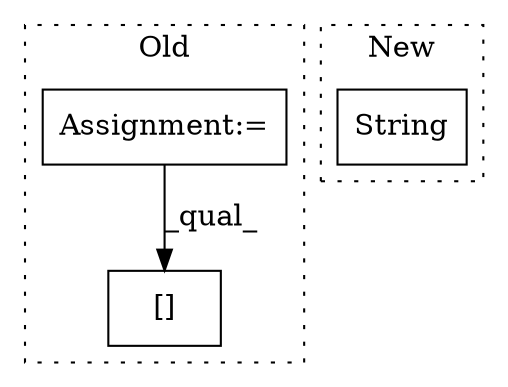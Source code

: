 digraph G {
subgraph cluster0 {
1 [label="[]" a="2" s="2756,2780" l="23,1" shape="box"];
3 [label="Assignment:=" a="7" s="2632" l="1" shape="box"];
label = "Old";
style="dotted";
}
subgraph cluster1 {
2 [label="String" a="32" s="3592,3613" l="7,1" shape="box"];
label = "New";
style="dotted";
}
3 -> 1 [label="_qual_"];
}